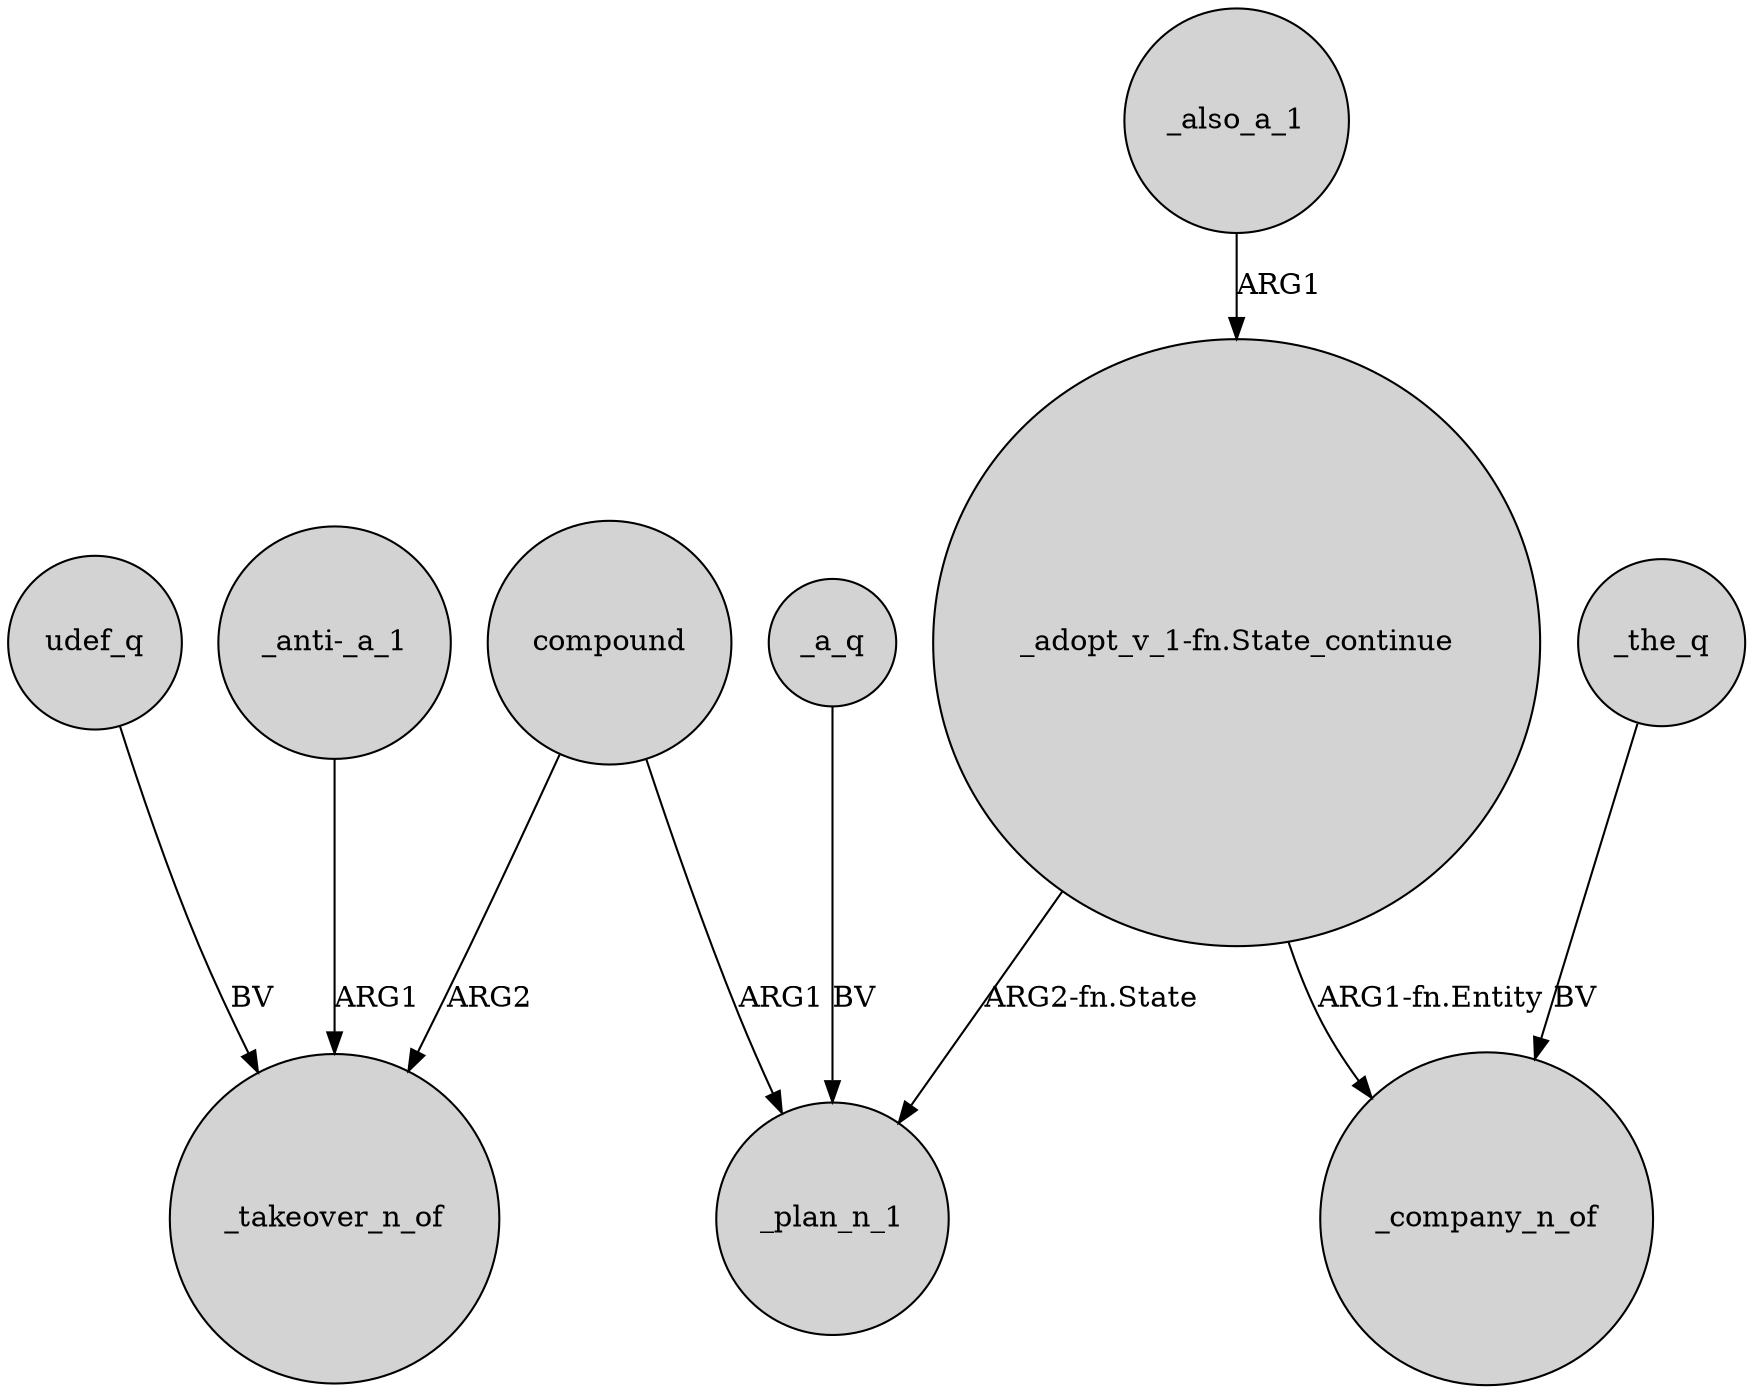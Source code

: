 digraph {
	node [shape=circle style=filled]
	udef_q -> _takeover_n_of [label=BV]
	_also_a_1 -> "_adopt_v_1-fn.State_continue" [label=ARG1]
	"_adopt_v_1-fn.State_continue" -> _plan_n_1 [label="ARG2-fn.State"]
	"_adopt_v_1-fn.State_continue" -> _company_n_of [label="ARG1-fn.Entity"]
	compound -> _takeover_n_of [label=ARG2]
	"_anti-_a_1" -> _takeover_n_of [label=ARG1]
	compound -> _plan_n_1 [label=ARG1]
	_a_q -> _plan_n_1 [label=BV]
	_the_q -> _company_n_of [label=BV]
}
